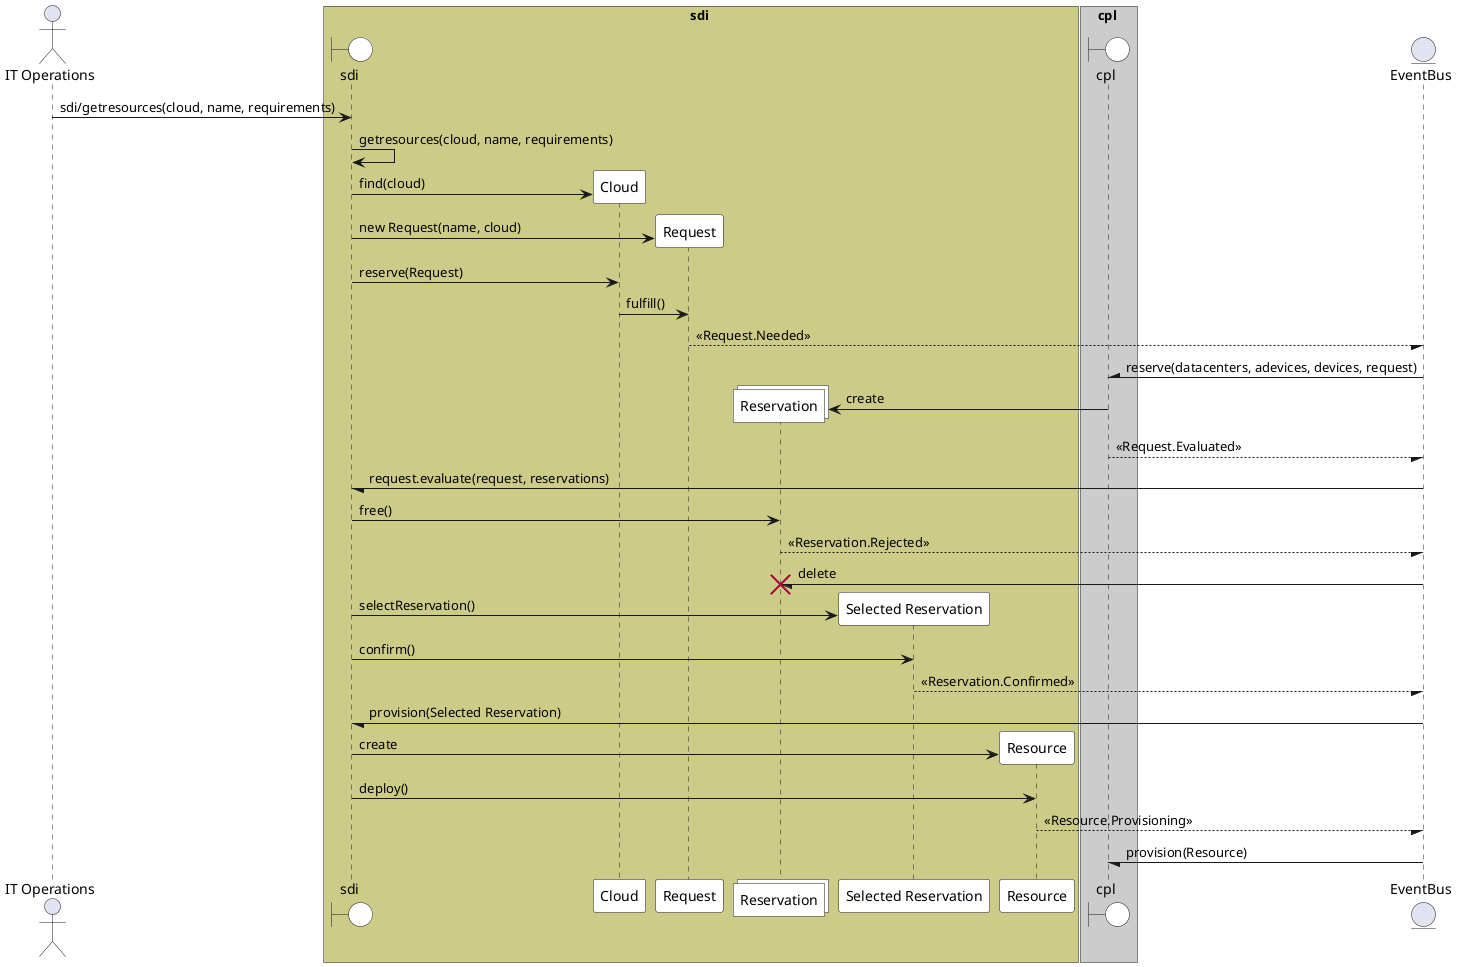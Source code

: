 @startuml
actor "IT Operations"
box sdi #cccc88
    boundary sdi #white
    participant Cloud #white
    participant Request #white
    collections Reservation #white
    participant "Selected Reservation" #white
    participant Resource #white
end box
box cpl #cccccc
boundary cpl #white
end box
entity EventBus
"IT Operations" -> sdi: sdi/getresources(cloud, name, requirements)
sdi -> sdi: getresources(cloud, name, requirements)
sdi -> Cloud ** : find(cloud)
sdi -> Request ** : new Request(name, cloud)
sdi -> Cloud : reserve(Request)
Cloud -> Request : fulfill()
Request --/ EventBus : <<Request.Needed>>
EventBus -\ cpl: reserve(datacenters, adevices, devices, request)
cpl -> Reservation ** : create
cpl --/ EventBus: <<Request.Evaluated>>
EventBus -/ sdi : request.evaluate(request, reservations)
sdi -> "Reservation" : free()
"Reservation" --/ EventBus : <<Reservation.Rejected>>
EventBus -/ "Reservation" !! : delete
sdi -> "Selected Reservation" ** : selectReservation()
sdi -> "Selected Reservation" : confirm()
"Selected Reservation" --/ EventBus: <<Reservation.Confirmed>>
EventBus -/ sdi : provision(Selected Reservation)
sdi -> Resource ** : create
sdi -> Resource : deploy()
Resource --/ EventBus : <<Resource.Provisioning>>
EventBus -/ cpl : provision(Resource)

@enduml
